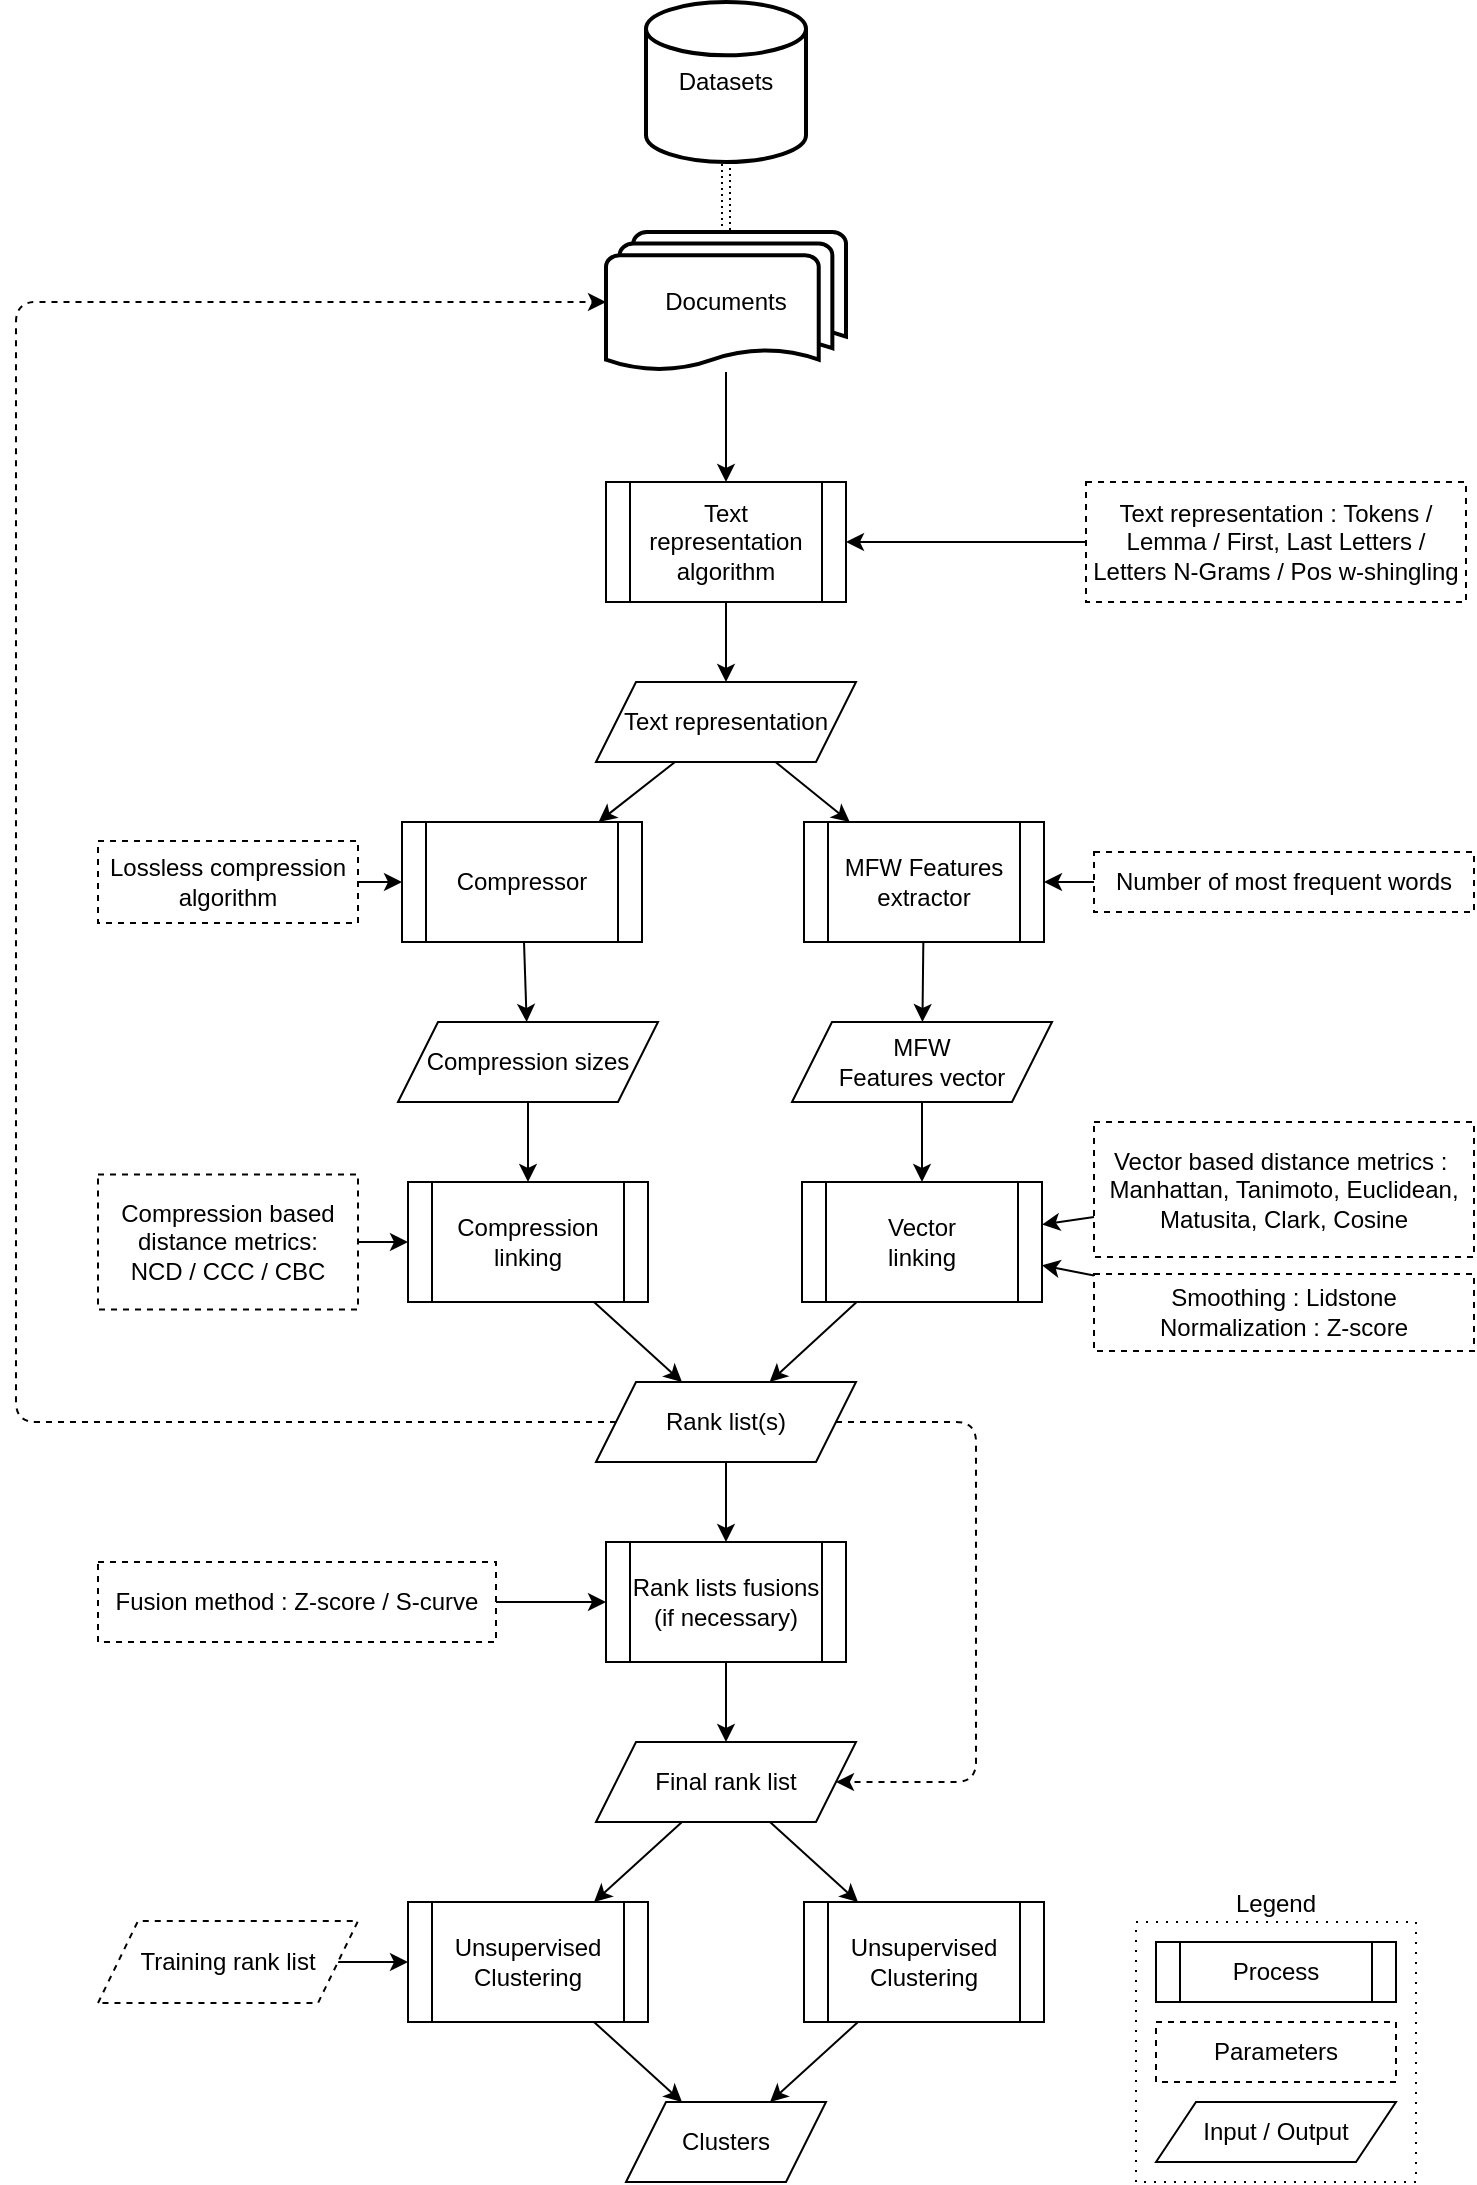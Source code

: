 <mxfile version="13.9.9" type="device"><diagram id="C5RBs43oDa-KdzZeNtuy" name="Page-1"><mxGraphModel dx="1673" dy="1014" grid="1" gridSize="10" guides="1" tooltips="1" connect="1" arrows="1" fold="1" page="1" pageScale="1" pageWidth="827" pageHeight="1169" math="0" shadow="0"><root><mxCell id="WIyWlLk6GJQsqaUBKTNV-0"/><mxCell id="WIyWlLk6GJQsqaUBKTNV-1" parent="WIyWlLk6GJQsqaUBKTNV-0"/><mxCell id="5JxEQk_u4nURlZdw6SPH-13" value="Unsupervised Clustering" style="shape=process;whiteSpace=wrap;html=1;backgroundOutline=1;" vertex="1" parent="WIyWlLk6GJQsqaUBKTNV-1"><mxGeometry x="443" y="980" width="120" height="60" as="geometry"/></mxCell><mxCell id="5JxEQk_u4nURlZdw6SPH-16" value="Documents" style="strokeWidth=2;html=1;shape=mxgraph.flowchart.multi-document;whiteSpace=wrap;" vertex="1" parent="WIyWlLk6GJQsqaUBKTNV-1"><mxGeometry x="344" y="145" width="120" height="70" as="geometry"/></mxCell><mxCell id="5JxEQk_u4nURlZdw6SPH-17" value="Datasets" style="strokeWidth=2;html=1;shape=mxgraph.flowchart.database;whiteSpace=wrap;" vertex="1" parent="WIyWlLk6GJQsqaUBKTNV-1"><mxGeometry x="364" y="30" width="80" height="80" as="geometry"/></mxCell><mxCell id="5JxEQk_u4nURlZdw6SPH-18" value="&lt;span&gt;Rank list(s)&lt;/span&gt;" style="shape=parallelogram;perimeter=parallelogramPerimeter;whiteSpace=wrap;html=1;fixedSize=1;" vertex="1" parent="WIyWlLk6GJQsqaUBKTNV-1"><mxGeometry x="339" y="720" width="130" height="40" as="geometry"/></mxCell><mxCell id="5JxEQk_u4nURlZdw6SPH-19" value="&lt;span&gt;Clusters&lt;/span&gt;" style="shape=parallelogram;perimeter=parallelogramPerimeter;whiteSpace=wrap;html=1;fixedSize=1;" vertex="1" parent="WIyWlLk6GJQsqaUBKTNV-1"><mxGeometry x="354" y="1080" width="100" height="40" as="geometry"/></mxCell><mxCell id="5JxEQk_u4nURlZdw6SPH-25" value="MFW&lt;br&gt;Features vector" style="shape=parallelogram;perimeter=parallelogramPerimeter;whiteSpace=wrap;html=1;fixedSize=1;" vertex="1" parent="WIyWlLk6GJQsqaUBKTNV-1"><mxGeometry x="437" y="540" width="130" height="40" as="geometry"/></mxCell><mxCell id="5JxEQk_u4nURlZdw6SPH-27" value="Vector&lt;br&gt;linking" style="shape=process;whiteSpace=wrap;html=1;backgroundOutline=1;" vertex="1" parent="WIyWlLk6GJQsqaUBKTNV-1"><mxGeometry x="442" y="620" width="120" height="60" as="geometry"/></mxCell><mxCell id="5JxEQk_u4nURlZdw6SPH-28" value="Rank lists fusions&lt;br&gt;(if necessary)" style="shape=process;whiteSpace=wrap;html=1;backgroundOutline=1;" vertex="1" parent="WIyWlLk6GJQsqaUBKTNV-1"><mxGeometry x="344" y="800" width="120" height="60" as="geometry"/></mxCell><mxCell id="5JxEQk_u4nURlZdw6SPH-29" value="&lt;span&gt;Final rank list&lt;/span&gt;" style="shape=parallelogram;perimeter=parallelogramPerimeter;whiteSpace=wrap;html=1;fixedSize=1;" vertex="1" parent="WIyWlLk6GJQsqaUBKTNV-1"><mxGeometry x="339" y="900" width="130" height="40" as="geometry"/></mxCell><mxCell id="5JxEQk_u4nURlZdw6SPH-30" value="" style="endArrow=classic;startArrow=classic;html=1;dashed=1;dashPattern=1 2;shape=link;" edge="1" parent="WIyWlLk6GJQsqaUBKTNV-1" source="5JxEQk_u4nURlZdw6SPH-17" target="5JxEQk_u4nURlZdw6SPH-16"><mxGeometry x="50" y="50" width="50" height="50" as="geometry"><mxPoint x="60" y="220" as="sourcePoint"/><mxPoint x="110" y="170" as="targetPoint"/></mxGeometry></mxCell><mxCell id="5JxEQk_u4nURlZdw6SPH-31" value="" style="endArrow=classic;html=1;" edge="1" parent="WIyWlLk6GJQsqaUBKTNV-1" source="5JxEQk_u4nURlZdw6SPH-25" target="5JxEQk_u4nURlZdw6SPH-27"><mxGeometry x="48" y="250" width="50" height="50" as="geometry"><mxPoint x="168" y="700" as="sourcePoint"/><mxPoint x="218" y="650" as="targetPoint"/></mxGeometry></mxCell><mxCell id="5JxEQk_u4nURlZdw6SPH-32" value="" style="endArrow=classic;html=1;" edge="1" parent="WIyWlLk6GJQsqaUBKTNV-1" source="5JxEQk_u4nURlZdw6SPH-27" target="5JxEQk_u4nURlZdw6SPH-18"><mxGeometry x="48" y="250" width="50" height="50" as="geometry"><mxPoint x="208" y="790" as="sourcePoint"/><mxPoint x="258" y="740" as="targetPoint"/></mxGeometry></mxCell><mxCell id="5JxEQk_u4nURlZdw6SPH-33" value="" style="endArrow=classic;html=1;" edge="1" parent="WIyWlLk6GJQsqaUBKTNV-1" source="5JxEQk_u4nURlZdw6SPH-29" target="5JxEQk_u4nURlZdw6SPH-13"><mxGeometry x="48" y="250" width="50" height="50" as="geometry"><mxPoint x="98" y="774" as="sourcePoint"/><mxPoint x="148" y="724" as="targetPoint"/></mxGeometry></mxCell><mxCell id="5JxEQk_u4nURlZdw6SPH-34" value="" style="endArrow=classic;html=1;" edge="1" parent="WIyWlLk6GJQsqaUBKTNV-1" source="5JxEQk_u4nURlZdw6SPH-13" target="5JxEQk_u4nURlZdw6SPH-19"><mxGeometry x="48" y="250" width="50" height="50" as="geometry"><mxPoint x="158" y="1114" as="sourcePoint"/><mxPoint x="208" y="1064" as="targetPoint"/></mxGeometry></mxCell><mxCell id="5JxEQk_u4nURlZdw6SPH-35" value="" style="endArrow=classic;html=1;" edge="1" parent="WIyWlLk6GJQsqaUBKTNV-1" source="5JxEQk_u4nURlZdw6SPH-28" target="5JxEQk_u4nURlZdw6SPH-29"><mxGeometry x="48" y="250" width="50" height="50" as="geometry"><mxPoint x="208" y="914" as="sourcePoint"/><mxPoint x="258" y="864" as="targetPoint"/></mxGeometry></mxCell><mxCell id="5JxEQk_u4nURlZdw6SPH-36" value="" style="endArrow=classic;html=1;" edge="1" parent="WIyWlLk6GJQsqaUBKTNV-1" source="5JxEQk_u4nURlZdw6SPH-18" target="5JxEQk_u4nURlZdw6SPH-28"><mxGeometry x="48" y="250" width="50" height="50" as="geometry"><mxPoint x="178" y="887" as="sourcePoint"/><mxPoint x="228" y="837" as="targetPoint"/></mxGeometry></mxCell><mxCell id="5JxEQk_u4nURlZdw6SPH-37" value="Compression linking" style="shape=process;whiteSpace=wrap;html=1;backgroundOutline=1;" vertex="1" parent="WIyWlLk6GJQsqaUBKTNV-1"><mxGeometry x="245" y="620" width="120" height="60" as="geometry"/></mxCell><mxCell id="5JxEQk_u4nURlZdw6SPH-38" value="" style="endArrow=classic;html=1;" edge="1" parent="WIyWlLk6GJQsqaUBKTNV-1" source="5JxEQk_u4nURlZdw6SPH-37" target="5JxEQk_u4nURlZdw6SPH-18"><mxGeometry x="48" y="250" width="50" height="50" as="geometry"><mxPoint x="208" y="800" as="sourcePoint"/><mxPoint x="258" y="750" as="targetPoint"/></mxGeometry></mxCell><mxCell id="5JxEQk_u4nURlZdw6SPH-39" value="Vector based distance metrics :&amp;nbsp;&lt;br&gt;Manhattan, Tanimoto, Euclidean, Matusita, Clark, Cosine" style="text;html=1;fillColor=none;align=center;verticalAlign=middle;whiteSpace=wrap;rounded=0;dashed=1;strokeColor=#000000;" vertex="1" parent="WIyWlLk6GJQsqaUBKTNV-1"><mxGeometry x="588" y="590" width="190" height="67.5" as="geometry"/></mxCell><mxCell id="5JxEQk_u4nURlZdw6SPH-40" value="" style="endArrow=classic;html=1;" edge="1" parent="WIyWlLk6GJQsqaUBKTNV-1" source="5JxEQk_u4nURlZdw6SPH-39" target="5JxEQk_u4nURlZdw6SPH-27"><mxGeometry x="48" y="250" width="50" height="50" as="geometry"><mxPoint x="608" y="679" as="sourcePoint"/><mxPoint x="588" y="700" as="targetPoint"/></mxGeometry></mxCell><mxCell id="5JxEQk_u4nURlZdw6SPH-41" value="Compression based distance metrics:&lt;br&gt;NCD / CCC / CBC" style="text;html=1;fillColor=none;align=center;verticalAlign=middle;whiteSpace=wrap;rounded=0;dashed=1;strokeColor=#000000;" vertex="1" parent="WIyWlLk6GJQsqaUBKTNV-1"><mxGeometry x="90" y="616.25" width="130" height="67.5" as="geometry"/></mxCell><mxCell id="5JxEQk_u4nURlZdw6SPH-42" value="" style="endArrow=classic;html=1;" edge="1" parent="WIyWlLk6GJQsqaUBKTNV-1" source="5JxEQk_u4nURlZdw6SPH-41" target="5JxEQk_u4nURlZdw6SPH-37"><mxGeometry x="48" y="250" width="50" height="50" as="geometry"><mxPoint x="228" y="700" as="sourcePoint"/><mxPoint x="278" y="650" as="targetPoint"/></mxGeometry></mxCell><mxCell id="5JxEQk_u4nURlZdw6SPH-44" value="Compression sizes" style="shape=parallelogram;perimeter=parallelogramPerimeter;whiteSpace=wrap;html=1;fixedSize=1;" vertex="1" parent="WIyWlLk6GJQsqaUBKTNV-1"><mxGeometry x="240" y="540" width="130" height="40" as="geometry"/></mxCell><mxCell id="5JxEQk_u4nURlZdw6SPH-46" value="Compressor" style="shape=process;whiteSpace=wrap;html=1;backgroundOutline=1;" vertex="1" parent="WIyWlLk6GJQsqaUBKTNV-1"><mxGeometry x="242" y="440" width="120" height="60" as="geometry"/></mxCell><mxCell id="5JxEQk_u4nURlZdw6SPH-47" value="Lossless compression algorithm" style="text;html=1;fillColor=none;align=center;verticalAlign=middle;whiteSpace=wrap;rounded=0;dashed=1;strokeColor=#000000;" vertex="1" parent="WIyWlLk6GJQsqaUBKTNV-1"><mxGeometry x="90" y="449.5" width="130" height="41" as="geometry"/></mxCell><mxCell id="5JxEQk_u4nURlZdw6SPH-48" value="" style="endArrow=classic;html=1;" edge="1" parent="WIyWlLk6GJQsqaUBKTNV-1" source="5JxEQk_u4nURlZdw6SPH-44" target="5JxEQk_u4nURlZdw6SPH-37"><mxGeometry x="48" y="250" width="50" height="50" as="geometry"><mxPoint x="98" y="640" as="sourcePoint"/><mxPoint x="148" y="590" as="targetPoint"/></mxGeometry></mxCell><mxCell id="5JxEQk_u4nURlZdw6SPH-49" value="" style="endArrow=classic;html=1;" edge="1" parent="WIyWlLk6GJQsqaUBKTNV-1" source="5JxEQk_u4nURlZdw6SPH-46" target="5JxEQk_u4nURlZdw6SPH-44"><mxGeometry x="48" y="250" width="50" height="50" as="geometry"><mxPoint x="118" y="620" as="sourcePoint"/><mxPoint x="168" y="570" as="targetPoint"/></mxGeometry></mxCell><mxCell id="5JxEQk_u4nURlZdw6SPH-50" value="" style="endArrow=classic;html=1;" edge="1" parent="WIyWlLk6GJQsqaUBKTNV-1" source="5JxEQk_u4nURlZdw6SPH-47" target="5JxEQk_u4nURlZdw6SPH-46"><mxGeometry x="48" y="250" width="50" height="50" as="geometry"><mxPoint x="139" y="590" as="sourcePoint"/><mxPoint x="189" y="540" as="targetPoint"/></mxGeometry></mxCell><mxCell id="5JxEQk_u4nURlZdw6SPH-51" value="MFW Features&lt;br&gt;extractor" style="shape=process;whiteSpace=wrap;html=1;backgroundOutline=1;" vertex="1" parent="WIyWlLk6GJQsqaUBKTNV-1"><mxGeometry x="443" y="440" width="120" height="60" as="geometry"/></mxCell><mxCell id="5JxEQk_u4nURlZdw6SPH-52" value="Text representation : Tokens / Lemma / First, Last Letters / Letters N-Grams / Pos w-shingling" style="text;html=1;fillColor=none;align=center;verticalAlign=middle;whiteSpace=wrap;rounded=0;dashed=1;strokeColor=#000000;" vertex="1" parent="WIyWlLk6GJQsqaUBKTNV-1"><mxGeometry x="584" y="270" width="190" height="60" as="geometry"/></mxCell><mxCell id="5JxEQk_u4nURlZdw6SPH-53" value="" style="endArrow=classic;html=1;" edge="1" parent="WIyWlLk6GJQsqaUBKTNV-1" source="5JxEQk_u4nURlZdw6SPH-52" target="5JxEQk_u4nURlZdw6SPH-78"><mxGeometry x="48" y="250" width="50" height="50" as="geometry"><mxPoint x="519" y="480" as="sourcePoint"/><mxPoint x="569" y="430" as="targetPoint"/></mxGeometry></mxCell><mxCell id="5JxEQk_u4nURlZdw6SPH-54" value="" style="endArrow=classic;html=1;" edge="1" parent="WIyWlLk6GJQsqaUBKTNV-1" source="5JxEQk_u4nURlZdw6SPH-51" target="5JxEQk_u4nURlZdw6SPH-25"><mxGeometry x="48" y="250" width="50" height="50" as="geometry"><mxPoint x="378" y="610" as="sourcePoint"/><mxPoint x="428" y="560" as="targetPoint"/></mxGeometry></mxCell><mxCell id="5JxEQk_u4nURlZdw6SPH-57" value="" style="endArrow=classic;html=1;dashed=1;targetPerimeterSpacing=0;startArrow=none;startFill=0;edgeStyle=elbowEdgeStyle;rounded=1;" edge="1" parent="WIyWlLk6GJQsqaUBKTNV-1" source="5JxEQk_u4nURlZdw6SPH-18" target="5JxEQk_u4nURlZdw6SPH-16"><mxGeometry x="48" y="250" width="50" height="50" as="geometry"><mxPoint x="18" y="820" as="sourcePoint"/><mxPoint x="68" y="770" as="targetPoint"/><Array as="points"><mxPoint x="49" y="560"/></Array></mxGeometry></mxCell><mxCell id="5JxEQk_u4nURlZdw6SPH-58" value="Fusion method : Z-score / S-curve" style="text;html=1;fillColor=none;align=center;verticalAlign=middle;whiteSpace=wrap;rounded=0;dashed=1;strokeColor=#000000;" vertex="1" parent="WIyWlLk6GJQsqaUBKTNV-1"><mxGeometry x="90" y="810" width="199" height="40" as="geometry"/></mxCell><mxCell id="5JxEQk_u4nURlZdw6SPH-59" value="" style="endArrow=classic;html=1;" edge="1" parent="WIyWlLk6GJQsqaUBKTNV-1" source="5JxEQk_u4nURlZdw6SPH-58" target="5JxEQk_u4nURlZdw6SPH-28"><mxGeometry x="48" y="250" width="50" height="50" as="geometry"><mxPoint x="158" y="880" as="sourcePoint"/><mxPoint x="208" y="830" as="targetPoint"/></mxGeometry></mxCell><mxCell id="5JxEQk_u4nURlZdw6SPH-60" value="Unsupervised Clustering" style="shape=process;whiteSpace=wrap;html=1;backgroundOutline=1;" vertex="1" parent="WIyWlLk6GJQsqaUBKTNV-1"><mxGeometry x="245" y="980" width="120" height="60" as="geometry"/></mxCell><mxCell id="5JxEQk_u4nURlZdw6SPH-62" value="" style="endArrow=classic;html=1;" edge="1" parent="WIyWlLk6GJQsqaUBKTNV-1" source="5JxEQk_u4nURlZdw6SPH-60" target="5JxEQk_u4nURlZdw6SPH-19"><mxGeometry x="48" y="250" width="50" height="50" as="geometry"><mxPoint x="168" y="1140" as="sourcePoint"/><mxPoint x="218" y="1090" as="targetPoint"/></mxGeometry></mxCell><mxCell id="5JxEQk_u4nURlZdw6SPH-63" value="" style="endArrow=classic;html=1;" edge="1" parent="WIyWlLk6GJQsqaUBKTNV-1" source="5JxEQk_u4nURlZdw6SPH-29" target="5JxEQk_u4nURlZdw6SPH-60"><mxGeometry x="48" y="250" width="50" height="50" as="geometry"><mxPoint x="198" y="950" as="sourcePoint"/><mxPoint x="248" y="900" as="targetPoint"/></mxGeometry></mxCell><mxCell id="5JxEQk_u4nURlZdw6SPH-64" value="" style="endArrow=classic;html=1;" edge="1" parent="WIyWlLk6GJQsqaUBKTNV-1" source="5JxEQk_u4nURlZdw6SPH-65" target="5JxEQk_u4nURlZdw6SPH-60"><mxGeometry x="48" y="250" width="50" height="50" as="geometry"><mxPoint x="245" y="940" as="sourcePoint"/><mxPoint x="168" y="940" as="targetPoint"/></mxGeometry></mxCell><mxCell id="5JxEQk_u4nURlZdw6SPH-65" value="&lt;span&gt;Training rank list&lt;br&gt;&lt;/span&gt;" style="shape=parallelogram;perimeter=parallelogramPerimeter;whiteSpace=wrap;html=1;fixedSize=1;dashed=1;" vertex="1" parent="WIyWlLk6GJQsqaUBKTNV-1"><mxGeometry x="90" y="989.5" width="130" height="41" as="geometry"/></mxCell><mxCell id="5JxEQk_u4nURlZdw6SPH-67" value="Smoothing : Lidstone&lt;br&gt;Normalization : Z-score" style="text;html=1;fillColor=none;align=center;verticalAlign=middle;whiteSpace=wrap;rounded=0;dashed=1;strokeColor=#000000;" vertex="1" parent="WIyWlLk6GJQsqaUBKTNV-1"><mxGeometry x="588" y="666" width="190" height="38.5" as="geometry"/></mxCell><mxCell id="5JxEQk_u4nURlZdw6SPH-68" value="" style="endArrow=classic;html=1;" edge="1" parent="WIyWlLk6GJQsqaUBKTNV-1" source="5JxEQk_u4nURlZdw6SPH-67" target="5JxEQk_u4nURlZdw6SPH-27"><mxGeometry x="48" y="250" width="50" height="50" as="geometry"><mxPoint x="508" y="790" as="sourcePoint"/><mxPoint x="558" y="740" as="targetPoint"/></mxGeometry></mxCell><mxCell id="5JxEQk_u4nURlZdw6SPH-71" value="" style="endArrow=classic;html=1;edgeStyle=elbowEdgeStyle;dashed=1;rounded=1;" edge="1" parent="WIyWlLk6GJQsqaUBKTNV-1" source="5JxEQk_u4nURlZdw6SPH-18" target="5JxEQk_u4nURlZdw6SPH-29"><mxGeometry width="50" height="50" relative="1" as="geometry"><mxPoint x="199" y="890" as="sourcePoint"/><mxPoint x="249" y="840" as="targetPoint"/><Array as="points"><mxPoint x="529" y="850"/></Array></mxGeometry></mxCell><mxCell id="5JxEQk_u4nURlZdw6SPH-76" value="" style="group" vertex="1" connectable="0" parent="WIyWlLk6GJQsqaUBKTNV-1"><mxGeometry x="609" y="990" width="140" height="130" as="geometry"/></mxCell><mxCell id="5JxEQk_u4nURlZdw6SPH-75" value="Legend" style="rounded=0;whiteSpace=wrap;html=1;dashed=1;fontSize=12;align=center;fillColor=none;dashPattern=1 4;verticalAlign=bottom;labelPosition=center;verticalLabelPosition=top;" vertex="1" parent="5JxEQk_u4nURlZdw6SPH-76"><mxGeometry width="140" height="130" as="geometry"/></mxCell><mxCell id="5JxEQk_u4nURlZdw6SPH-72" value="Parameters" style="text;html=1;fillColor=none;align=center;verticalAlign=middle;whiteSpace=wrap;rounded=0;dashed=1;strokeColor=#000000;fontSize=12;spacingLeft=0;" vertex="1" parent="5JxEQk_u4nURlZdw6SPH-76"><mxGeometry x="10" y="50" width="120" height="30" as="geometry"/></mxCell><mxCell id="5JxEQk_u4nURlZdw6SPH-73" value="Process" style="shape=process;whiteSpace=wrap;html=1;backgroundOutline=1;" vertex="1" parent="5JxEQk_u4nURlZdw6SPH-76"><mxGeometry x="10" y="10" width="120" height="30" as="geometry"/></mxCell><mxCell id="5JxEQk_u4nURlZdw6SPH-74" value="&lt;span&gt;Input / Output&lt;/span&gt;" style="shape=parallelogram;perimeter=parallelogramPerimeter;whiteSpace=wrap;html=1;fixedSize=1;" vertex="1" parent="5JxEQk_u4nURlZdw6SPH-76"><mxGeometry x="10" y="90" width="120" height="30" as="geometry"/></mxCell><mxCell id="5JxEQk_u4nURlZdw6SPH-77" value="Text representation" style="shape=parallelogram;perimeter=parallelogramPerimeter;whiteSpace=wrap;html=1;fixedSize=1;" vertex="1" parent="WIyWlLk6GJQsqaUBKTNV-1"><mxGeometry x="339" y="370" width="130" height="40" as="geometry"/></mxCell><mxCell id="5JxEQk_u4nURlZdw6SPH-78" value="Text representation&lt;br&gt;algorithm" style="shape=process;whiteSpace=wrap;html=1;backgroundOutline=1;" vertex="1" parent="WIyWlLk6GJQsqaUBKTNV-1"><mxGeometry x="344" y="270" width="120" height="60" as="geometry"/></mxCell><mxCell id="5JxEQk_u4nURlZdw6SPH-79" value="Number of most frequent words" style="text;html=1;fillColor=none;align=center;verticalAlign=middle;whiteSpace=wrap;rounded=0;dashed=1;strokeColor=#000000;" vertex="1" parent="WIyWlLk6GJQsqaUBKTNV-1"><mxGeometry x="588" y="455" width="190" height="30" as="geometry"/></mxCell><mxCell id="5JxEQk_u4nURlZdw6SPH-81" value="" style="endArrow=classic;html=1;" edge="1" parent="WIyWlLk6GJQsqaUBKTNV-1" source="5JxEQk_u4nURlZdw6SPH-79" target="5JxEQk_u4nURlZdw6SPH-51"><mxGeometry x="58" y="260" width="50" height="50" as="geometry"><mxPoint x="598" y="647.528" as="sourcePoint"/><mxPoint x="572.0" y="651.298" as="targetPoint"/></mxGeometry></mxCell><mxCell id="5JxEQk_u4nURlZdw6SPH-83" value="" style="endArrow=classic;html=1;strokeColor=#000000;fontSize=12;" edge="1" parent="WIyWlLk6GJQsqaUBKTNV-1" source="5JxEQk_u4nURlZdw6SPH-77" target="5JxEQk_u4nURlZdw6SPH-46"><mxGeometry width="50" height="50" relative="1" as="geometry"><mxPoint x="209" y="410" as="sourcePoint"/><mxPoint x="259" y="360" as="targetPoint"/></mxGeometry></mxCell><mxCell id="5JxEQk_u4nURlZdw6SPH-84" value="" style="endArrow=classic;html=1;strokeColor=#000000;fontSize=12;" edge="1" parent="WIyWlLk6GJQsqaUBKTNV-1" source="5JxEQk_u4nURlZdw6SPH-77" target="5JxEQk_u4nURlZdw6SPH-51"><mxGeometry width="50" height="50" relative="1" as="geometry"><mxPoint x="499" y="450" as="sourcePoint"/><mxPoint x="549" y="400" as="targetPoint"/></mxGeometry></mxCell><mxCell id="5JxEQk_u4nURlZdw6SPH-85" value="" style="endArrow=classic;html=1;strokeColor=#000000;fontSize=12;" edge="1" parent="WIyWlLk6GJQsqaUBKTNV-1" source="5JxEQk_u4nURlZdw6SPH-78" target="5JxEQk_u4nURlZdw6SPH-77"><mxGeometry width="50" height="50" relative="1" as="geometry"><mxPoint x="209" y="400" as="sourcePoint"/><mxPoint x="259" y="350" as="targetPoint"/></mxGeometry></mxCell><mxCell id="5JxEQk_u4nURlZdw6SPH-86" value="" style="endArrow=classic;html=1;strokeColor=#000000;fontSize=12;" edge="1" parent="WIyWlLk6GJQsqaUBKTNV-1" source="5JxEQk_u4nURlZdw6SPH-16" target="5JxEQk_u4nURlZdw6SPH-78"><mxGeometry width="50" height="50" relative="1" as="geometry"><mxPoint x="219" y="310" as="sourcePoint"/><mxPoint x="269" y="260" as="targetPoint"/></mxGeometry></mxCell></root></mxGraphModel></diagram></mxfile>